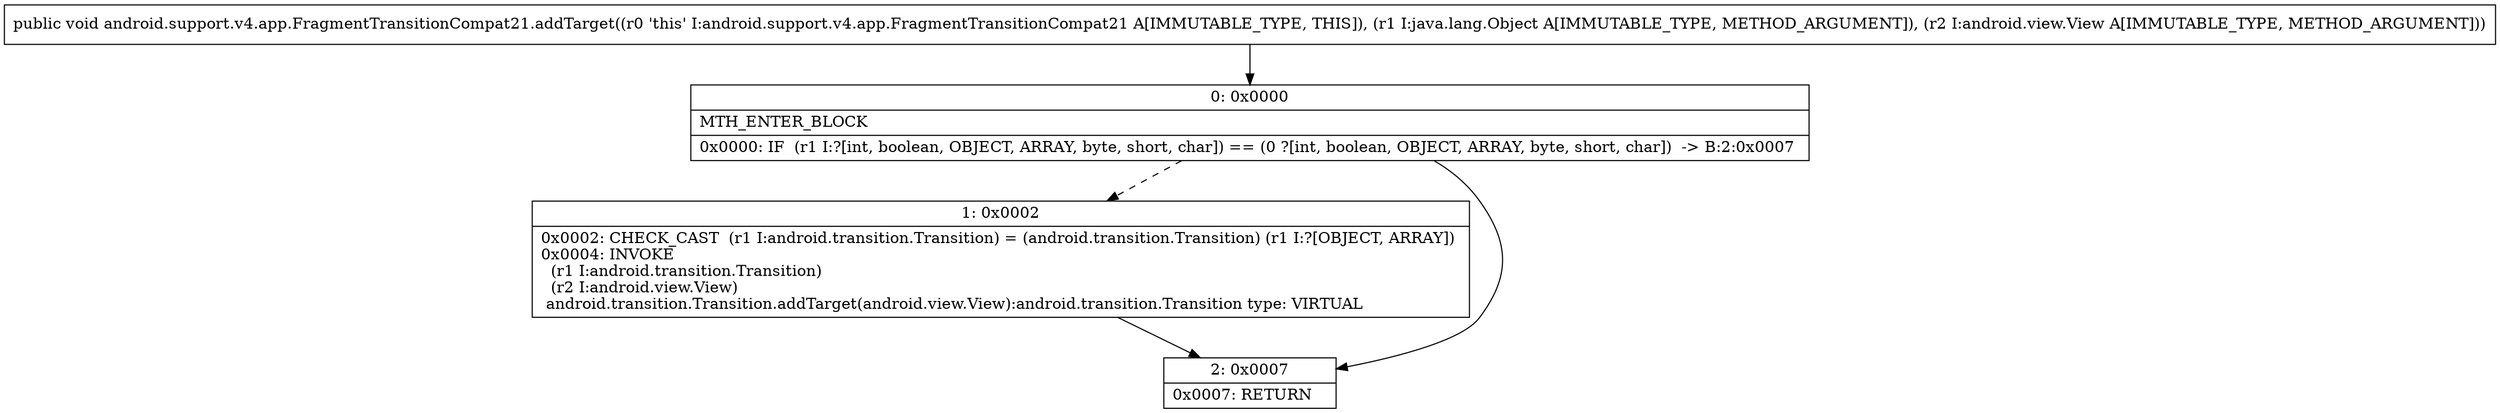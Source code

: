 digraph "CFG forandroid.support.v4.app.FragmentTransitionCompat21.addTarget(Ljava\/lang\/Object;Landroid\/view\/View;)V" {
Node_0 [shape=record,label="{0\:\ 0x0000|MTH_ENTER_BLOCK\l|0x0000: IF  (r1 I:?[int, boolean, OBJECT, ARRAY, byte, short, char]) == (0 ?[int, boolean, OBJECT, ARRAY, byte, short, char])  \-\> B:2:0x0007 \l}"];
Node_1 [shape=record,label="{1\:\ 0x0002|0x0002: CHECK_CAST  (r1 I:android.transition.Transition) = (android.transition.Transition) (r1 I:?[OBJECT, ARRAY]) \l0x0004: INVOKE  \l  (r1 I:android.transition.Transition)\l  (r2 I:android.view.View)\l android.transition.Transition.addTarget(android.view.View):android.transition.Transition type: VIRTUAL \l}"];
Node_2 [shape=record,label="{2\:\ 0x0007|0x0007: RETURN   \l}"];
MethodNode[shape=record,label="{public void android.support.v4.app.FragmentTransitionCompat21.addTarget((r0 'this' I:android.support.v4.app.FragmentTransitionCompat21 A[IMMUTABLE_TYPE, THIS]), (r1 I:java.lang.Object A[IMMUTABLE_TYPE, METHOD_ARGUMENT]), (r2 I:android.view.View A[IMMUTABLE_TYPE, METHOD_ARGUMENT])) }"];
MethodNode -> Node_0;
Node_0 -> Node_1[style=dashed];
Node_0 -> Node_2;
Node_1 -> Node_2;
}

